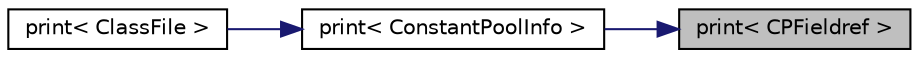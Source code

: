 digraph "print&lt; CPFieldref &gt;"
{
 // LATEX_PDF_SIZE
  edge [fontname="Helvetica",fontsize="10",labelfontname="Helvetica",labelfontsize="10"];
  node [fontname="Helvetica",fontsize="10",shape=record];
  rankdir="RL";
  Node1 [label="print\< CPFieldref \>",height=0.2,width=0.4,color="black", fillcolor="grey75", style="filled", fontcolor="black",tooltip=" "];
  Node1 -> Node2 [dir="back",color="midnightblue",fontsize="10",style="solid",fontname="Helvetica"];
  Node2 [label="print\< ConstantPoolInfo \>",height=0.2,width=0.4,color="black", fillcolor="white", style="filled",URL="$_tipos_8cpp.html#a4ac9d210093723ee27453c4e50e86285",tooltip=" "];
  Node2 -> Node3 [dir="back",color="midnightblue",fontsize="10",style="solid",fontname="Helvetica"];
  Node3 [label="print\< ClassFile \>",height=0.2,width=0.4,color="black", fillcolor="white", style="filled",URL="$_tipos_8cpp.html#a1ef736b1597d038edb321ae281afac76",tooltip=" "];
}
